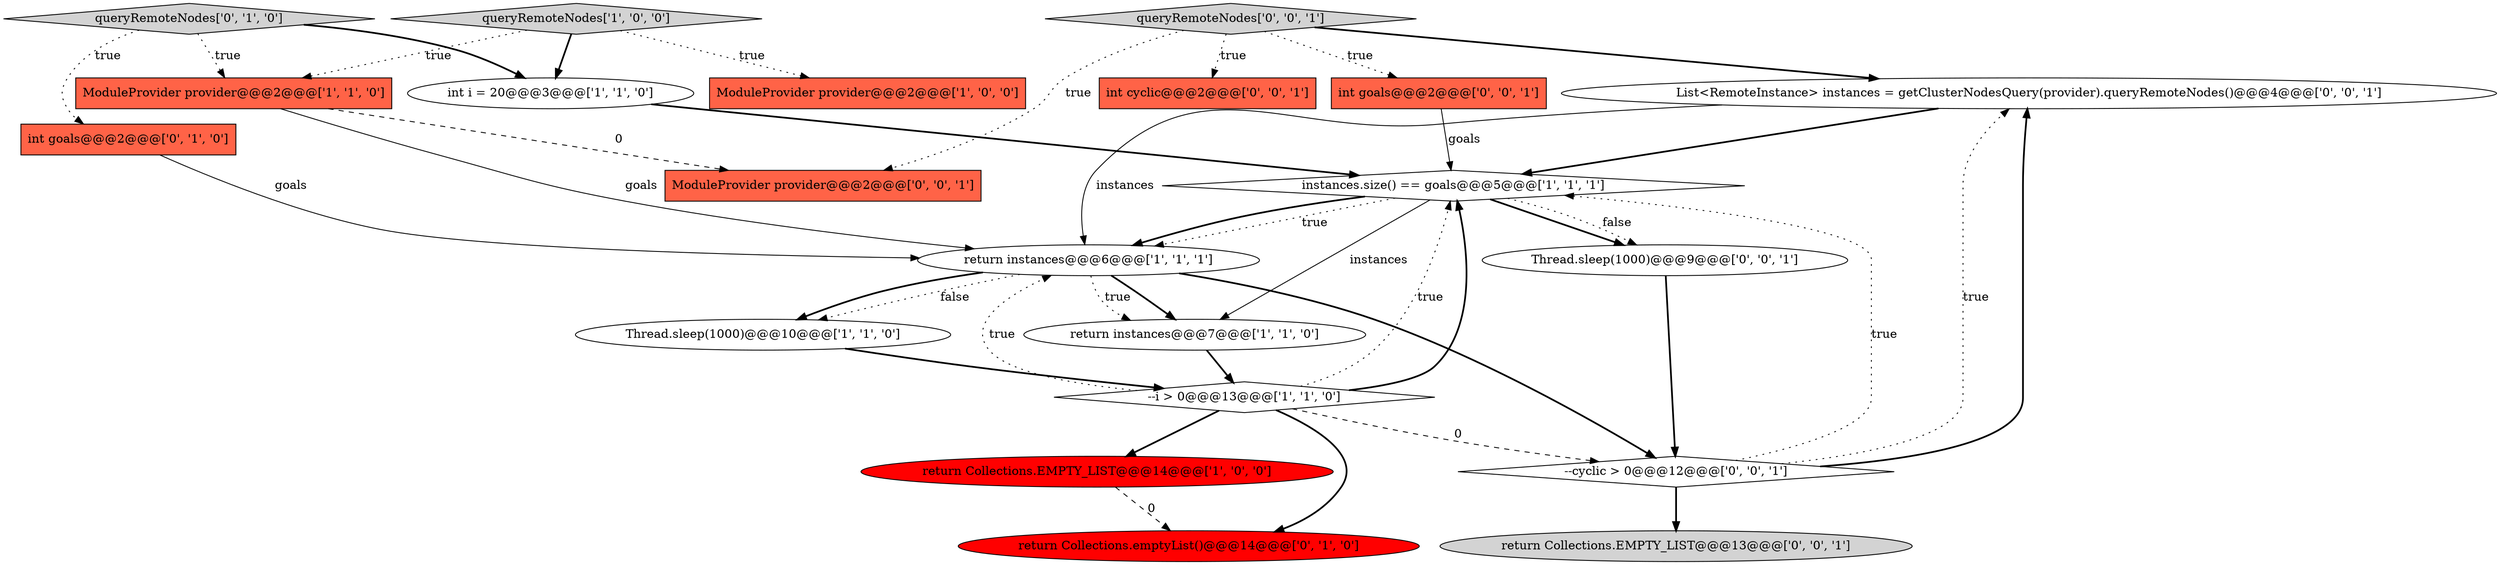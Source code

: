 digraph {
15 [style = filled, label = "List<RemoteInstance> instances = getClusterNodesQuery(provider).queryRemoteNodes()@@@4@@@['0', '0', '1']", fillcolor = white, shape = ellipse image = "AAA0AAABBB3BBB"];
20 [style = filled, label = "ModuleProvider provider@@@2@@@['0', '0', '1']", fillcolor = tomato, shape = box image = "AAA0AAABBB3BBB"];
0 [style = filled, label = "instances.size() == goals@@@5@@@['1', '1', '1']", fillcolor = white, shape = diamond image = "AAA0AAABBB1BBB"];
12 [style = filled, label = "queryRemoteNodes['0', '1', '0']", fillcolor = lightgray, shape = diamond image = "AAA0AAABBB2BBB"];
18 [style = filled, label = "queryRemoteNodes['0', '0', '1']", fillcolor = lightgray, shape = diamond image = "AAA0AAABBB3BBB"];
7 [style = filled, label = "queryRemoteNodes['1', '0', '0']", fillcolor = lightgray, shape = diamond image = "AAA0AAABBB1BBB"];
5 [style = filled, label = "return Collections.EMPTY_LIST@@@14@@@['1', '0', '0']", fillcolor = red, shape = ellipse image = "AAA1AAABBB1BBB"];
3 [style = filled, label = "return instances@@@6@@@['1', '1', '1']", fillcolor = white, shape = ellipse image = "AAA0AAABBB1BBB"];
10 [style = filled, label = "return Collections.emptyList()@@@14@@@['0', '1', '0']", fillcolor = red, shape = ellipse image = "AAA1AAABBB2BBB"];
8 [style = filled, label = "Thread.sleep(1000)@@@10@@@['1', '1', '0']", fillcolor = white, shape = ellipse image = "AAA0AAABBB1BBB"];
17 [style = filled, label = "return Collections.EMPTY_LIST@@@13@@@['0', '0', '1']", fillcolor = lightgray, shape = ellipse image = "AAA0AAABBB3BBB"];
16 [style = filled, label = "int goals@@@2@@@['0', '0', '1']", fillcolor = tomato, shape = box image = "AAA0AAABBB3BBB"];
11 [style = filled, label = "int goals@@@2@@@['0', '1', '0']", fillcolor = tomato, shape = box image = "AAA0AAABBB2BBB"];
13 [style = filled, label = "Thread.sleep(1000)@@@9@@@['0', '0', '1']", fillcolor = white, shape = ellipse image = "AAA0AAABBB3BBB"];
6 [style = filled, label = "ModuleProvider provider@@@2@@@['1', '1', '0']", fillcolor = tomato, shape = box image = "AAA0AAABBB1BBB"];
4 [style = filled, label = "ModuleProvider provider@@@2@@@['1', '0', '0']", fillcolor = tomato, shape = box image = "AAA0AAABBB1BBB"];
19 [style = filled, label = "--cyclic > 0@@@12@@@['0', '0', '1']", fillcolor = white, shape = diamond image = "AAA0AAABBB3BBB"];
1 [style = filled, label = "--i > 0@@@13@@@['1', '1', '0']", fillcolor = white, shape = diamond image = "AAA0AAABBB1BBB"];
2 [style = filled, label = "return instances@@@7@@@['1', '1', '0']", fillcolor = white, shape = ellipse image = "AAA0AAABBB1BBB"];
14 [style = filled, label = "int cyclic@@@2@@@['0', '0', '1']", fillcolor = tomato, shape = box image = "AAA0AAABBB3BBB"];
9 [style = filled, label = "int i = 20@@@3@@@['1', '1', '0']", fillcolor = white, shape = ellipse image = "AAA0AAABBB1BBB"];
1->5 [style = bold, label=""];
0->3 [style = bold, label=""];
6->3 [style = solid, label="goals"];
7->6 [style = dotted, label="true"];
16->0 [style = solid, label="goals"];
9->0 [style = bold, label=""];
0->13 [style = bold, label=""];
15->3 [style = solid, label="instances"];
18->16 [style = dotted, label="true"];
6->20 [style = dashed, label="0"];
2->1 [style = bold, label=""];
1->19 [style = dashed, label="0"];
18->15 [style = bold, label=""];
11->3 [style = solid, label="goals"];
1->0 [style = bold, label=""];
19->17 [style = bold, label=""];
18->20 [style = dotted, label="true"];
0->2 [style = solid, label="instances"];
19->15 [style = dotted, label="true"];
12->9 [style = bold, label=""];
3->8 [style = dotted, label="false"];
18->14 [style = dotted, label="true"];
1->3 [style = dotted, label="true"];
12->11 [style = dotted, label="true"];
7->9 [style = bold, label=""];
8->1 [style = bold, label=""];
13->19 [style = bold, label=""];
3->2 [style = bold, label=""];
3->19 [style = bold, label=""];
5->10 [style = dashed, label="0"];
12->6 [style = dotted, label="true"];
19->0 [style = dotted, label="true"];
3->8 [style = bold, label=""];
15->0 [style = bold, label=""];
7->4 [style = dotted, label="true"];
1->0 [style = dotted, label="true"];
0->3 [style = dotted, label="true"];
0->13 [style = dotted, label="false"];
19->15 [style = bold, label=""];
1->10 [style = bold, label=""];
3->2 [style = dotted, label="true"];
}
